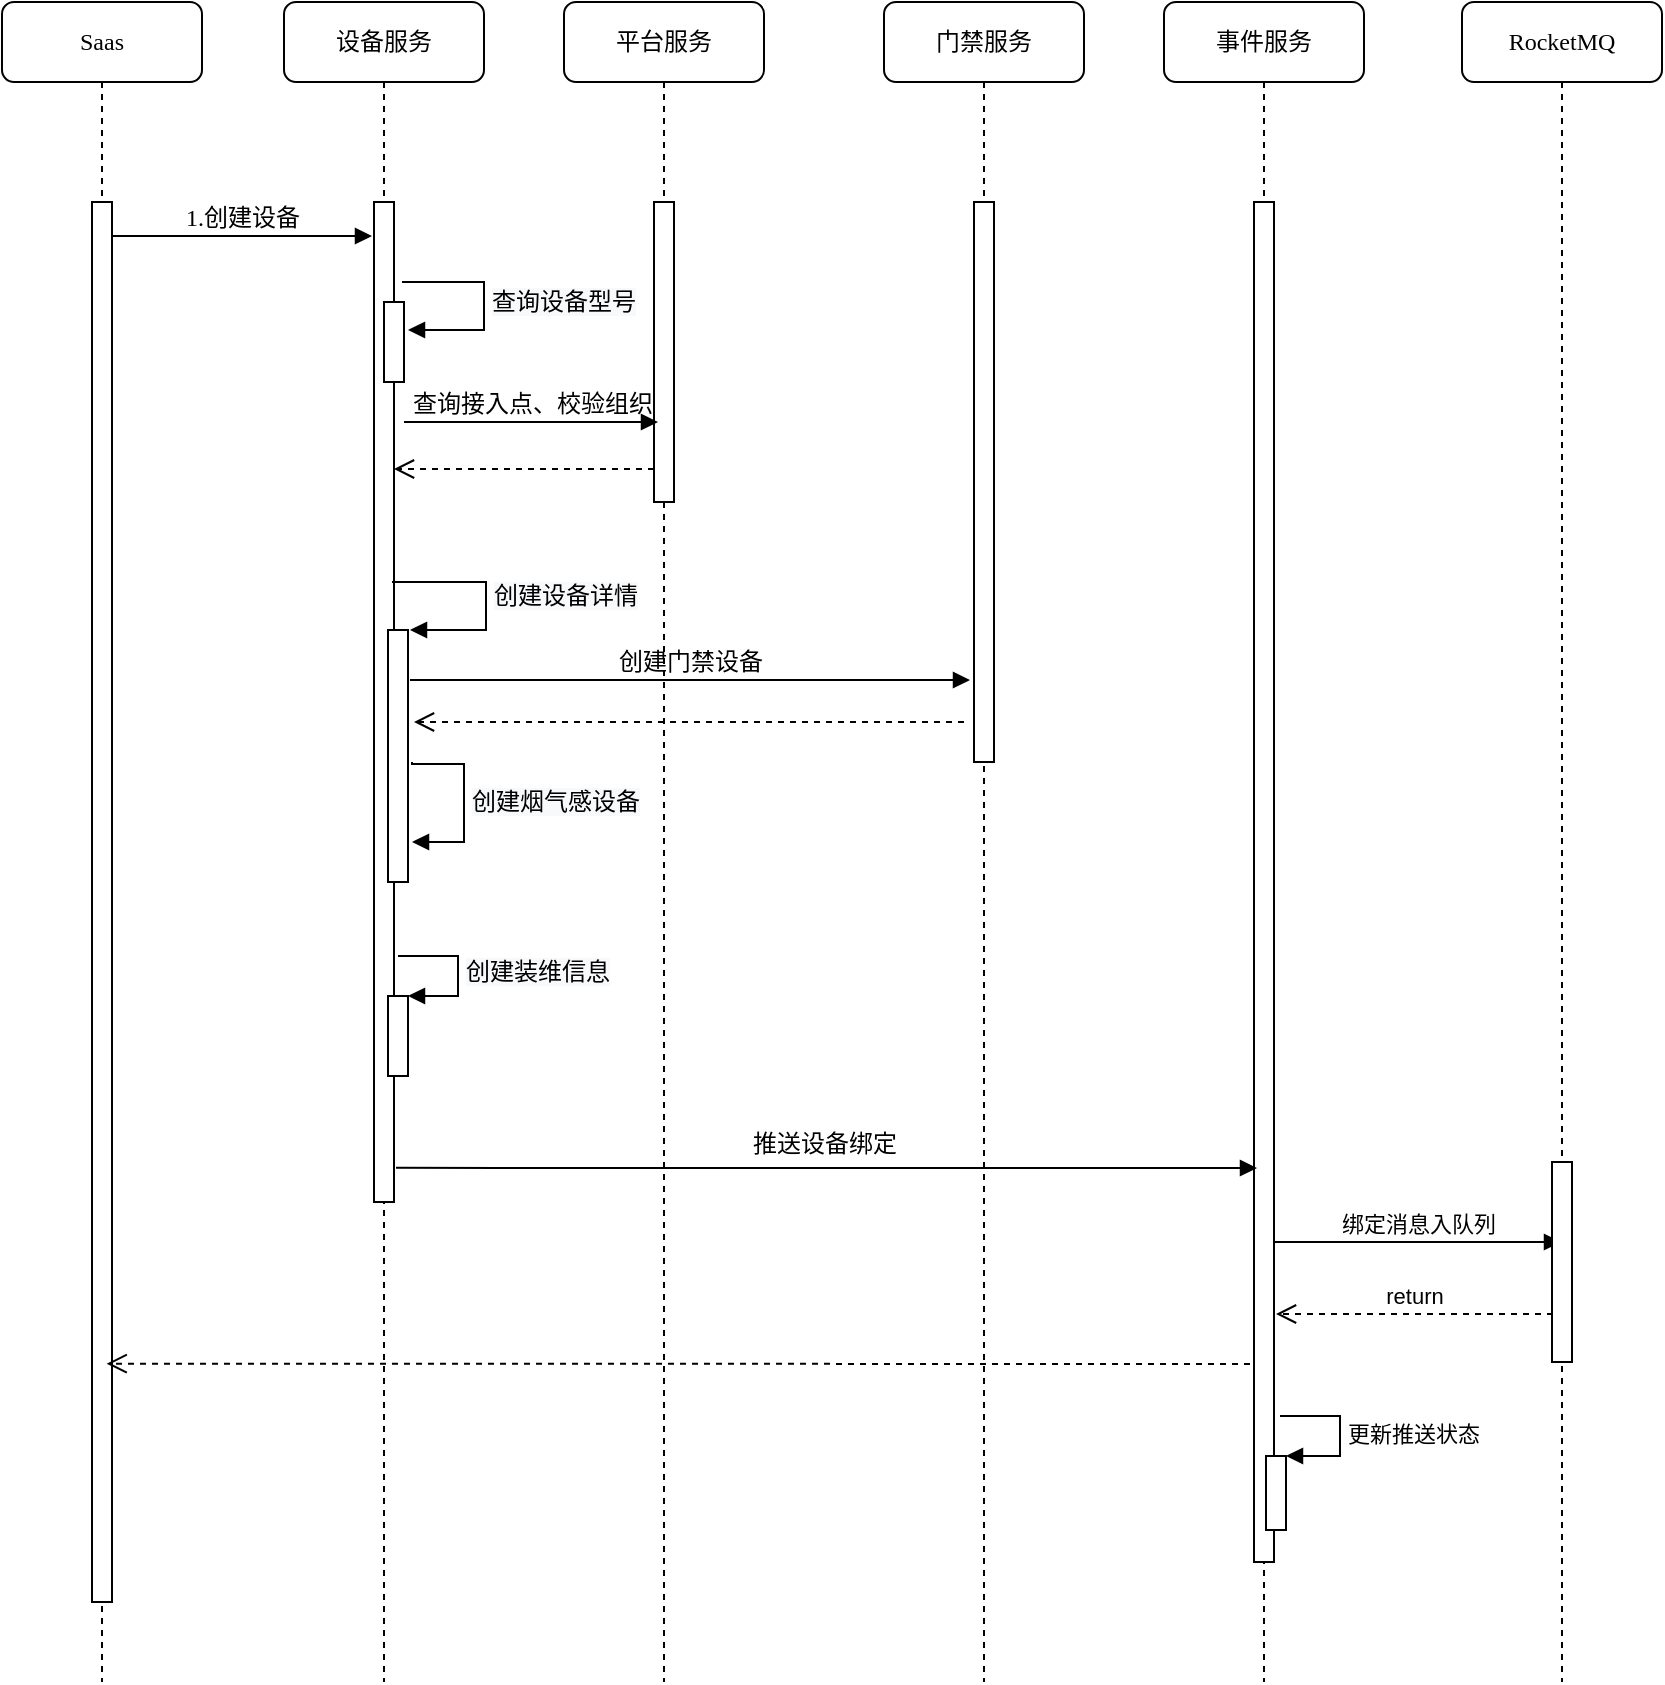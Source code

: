 <mxfile version="16.0.3" type="github"><diagram id="wmlHtsC3Vf9ltHwHsICz" name="Page-1"><mxGraphModel dx="1069" dy="845" grid="1" gridSize="10" guides="1" tooltips="1" connect="1" arrows="1" fold="1" page="1" pageScale="1" pageWidth="827" pageHeight="1169" math="0" shadow="0"><root><mxCell id="0"/><mxCell id="1" parent="0"/><mxCell id="-8Dc9SfeLoJ_yFwz8Q_z-1" value="平台服务" style="shape=umlLifeline;perimeter=lifelinePerimeter;whiteSpace=wrap;html=1;container=1;collapsible=0;recursiveResize=0;outlineConnect=0;rounded=1;shadow=0;comic=0;labelBackgroundColor=none;strokeWidth=1;fontFamily=Verdana;fontSize=12;align=center;" vertex="1" parent="1"><mxGeometry x="611" y="390" width="100" height="840" as="geometry"/></mxCell><mxCell id="-8Dc9SfeLoJ_yFwz8Q_z-2" value="" style="html=1;points=[];perimeter=orthogonalPerimeter;rounded=0;shadow=0;comic=0;labelBackgroundColor=none;strokeWidth=1;fontFamily=Verdana;fontSize=12;align=center;" vertex="1" parent="-8Dc9SfeLoJ_yFwz8Q_z-1"><mxGeometry x="45" y="100" width="10" height="150" as="geometry"/></mxCell><mxCell id="-8Dc9SfeLoJ_yFwz8Q_z-3" value="" style="html=1;verticalAlign=bottom;endArrow=open;dashed=1;endSize=8;labelBackgroundColor=none;fontFamily=Verdana;fontSize=12;edgeStyle=elbowEdgeStyle;elbow=vertical;" edge="1" parent="-8Dc9SfeLoJ_yFwz8Q_z-1"><mxGeometry relative="1" as="geometry"><mxPoint x="-85" y="233.5" as="targetPoint"/><Array as="points"><mxPoint x="-10" y="233.5"/><mxPoint x="20" y="233.5"/></Array><mxPoint x="45" y="233.5" as="sourcePoint"/></mxGeometry></mxCell><mxCell id="-8Dc9SfeLoJ_yFwz8Q_z-4" value="门禁服务" style="shape=umlLifeline;perimeter=lifelinePerimeter;whiteSpace=wrap;html=1;container=1;collapsible=0;recursiveResize=0;outlineConnect=0;rounded=1;shadow=0;comic=0;labelBackgroundColor=none;strokeWidth=1;fontFamily=Verdana;fontSize=12;align=center;" vertex="1" parent="1"><mxGeometry x="771" y="390" width="100" height="840" as="geometry"/></mxCell><mxCell id="-8Dc9SfeLoJ_yFwz8Q_z-5" value="" style="html=1;points=[];perimeter=orthogonalPerimeter;rounded=0;shadow=0;comic=0;labelBackgroundColor=none;strokeWidth=1;fontFamily=Verdana;fontSize=12;align=center;" vertex="1" parent="-8Dc9SfeLoJ_yFwz8Q_z-4"><mxGeometry x="45" y="100" width="10" height="280" as="geometry"/></mxCell><mxCell id="-8Dc9SfeLoJ_yFwz8Q_z-6" value="事件服务" style="shape=umlLifeline;perimeter=lifelinePerimeter;whiteSpace=wrap;html=1;container=1;collapsible=0;recursiveResize=0;outlineConnect=0;rounded=1;shadow=0;comic=0;labelBackgroundColor=none;strokeWidth=1;fontFamily=Verdana;fontSize=12;align=center;" vertex="1" parent="1"><mxGeometry x="911" y="390" width="100" height="840" as="geometry"/></mxCell><mxCell id="-8Dc9SfeLoJ_yFwz8Q_z-7" value="return" style="html=1;verticalAlign=bottom;endArrow=open;dashed=1;endSize=8;rounded=0;" edge="1" parent="-8Dc9SfeLoJ_yFwz8Q_z-6"><mxGeometry relative="1" as="geometry"><mxPoint x="194.5" y="656" as="sourcePoint"/><mxPoint x="56" y="656" as="targetPoint"/></mxGeometry></mxCell><mxCell id="-8Dc9SfeLoJ_yFwz8Q_z-8" value="设备服务" style="shape=umlLifeline;perimeter=lifelinePerimeter;whiteSpace=wrap;html=1;container=1;collapsible=0;recursiveResize=0;outlineConnect=0;rounded=1;shadow=0;comic=0;labelBackgroundColor=none;strokeWidth=1;fontFamily=Verdana;fontSize=12;align=center;" vertex="1" parent="1"><mxGeometry x="471" y="390" width="100" height="840" as="geometry"/></mxCell><mxCell id="-8Dc9SfeLoJ_yFwz8Q_z-9" value="" style="html=1;points=[];perimeter=orthogonalPerimeter;rounded=0;shadow=0;comic=0;labelBackgroundColor=none;strokeWidth=1;fontFamily=Verdana;fontSize=12;align=center;" vertex="1" parent="-8Dc9SfeLoJ_yFwz8Q_z-8"><mxGeometry x="45" y="100" width="10" height="500" as="geometry"/></mxCell><mxCell id="-8Dc9SfeLoJ_yFwz8Q_z-10" value="" style="html=1;points=[];perimeter=orthogonalPerimeter;rounded=0;shadow=0;comic=0;labelBackgroundColor=none;strokeWidth=1;fontFamily=Verdana;fontSize=12;align=center;" vertex="1" parent="-8Dc9SfeLoJ_yFwz8Q_z-8"><mxGeometry x="50" y="150" width="10" height="40" as="geometry"/></mxCell><mxCell id="-8Dc9SfeLoJ_yFwz8Q_z-11" value="" style="html=1;points=[];perimeter=orthogonalPerimeter;" vertex="1" parent="-8Dc9SfeLoJ_yFwz8Q_z-8"><mxGeometry x="52" y="314" width="10" height="126" as="geometry"/></mxCell><mxCell id="-8Dc9SfeLoJ_yFwz8Q_z-12" value="&lt;span style=&quot;font-size: 12px ; text-align: center ; background-color: rgb(248 , 249 , 250)&quot;&gt;创建设备详情&lt;/span&gt;" style="edgeStyle=orthogonalEdgeStyle;html=1;align=left;spacingLeft=2;endArrow=block;rounded=0;entryX=1;entryY=0;" edge="1" parent="-8Dc9SfeLoJ_yFwz8Q_z-8"><mxGeometry x="-0.01" relative="1" as="geometry"><mxPoint x="54" y="290" as="sourcePoint"/><Array as="points"><mxPoint x="54" y="290"/><mxPoint x="101" y="290"/><mxPoint x="101" y="314"/></Array><mxPoint x="63" y="314" as="targetPoint"/><mxPoint as="offset"/></mxGeometry></mxCell><mxCell id="-8Dc9SfeLoJ_yFwz8Q_z-13" value="" style="html=1;points=[];perimeter=orthogonalPerimeter;" vertex="1" parent="-8Dc9SfeLoJ_yFwz8Q_z-8"><mxGeometry x="52" y="497" width="10" height="40" as="geometry"/></mxCell><mxCell id="-8Dc9SfeLoJ_yFwz8Q_z-14" value="&lt;span style=&quot;font-size: 12px ; text-align: center ; background-color: rgb(248 , 249 , 250)&quot;&gt;创建装维信息&lt;/span&gt;" style="edgeStyle=orthogonalEdgeStyle;html=1;align=left;spacingLeft=2;endArrow=block;rounded=0;entryX=1;entryY=0;" edge="1" parent="-8Dc9SfeLoJ_yFwz8Q_z-8" target="-8Dc9SfeLoJ_yFwz8Q_z-13"><mxGeometry relative="1" as="geometry"><mxPoint x="57" y="477" as="sourcePoint"/><Array as="points"><mxPoint x="87" y="477"/></Array></mxGeometry></mxCell><mxCell id="-8Dc9SfeLoJ_yFwz8Q_z-15" value="" style="html=1;points=[];perimeter=orthogonalPerimeter;rounded=0;shadow=0;comic=0;labelBackgroundColor=none;strokeWidth=1;fontFamily=Verdana;fontSize=12;align=center;" vertex="1" parent="1"><mxGeometry x="956" y="490" width="10" height="680" as="geometry"/></mxCell><mxCell id="-8Dc9SfeLoJ_yFwz8Q_z-16" value="创建门禁设备" style="html=1;verticalAlign=bottom;endArrow=block;labelBackgroundColor=none;fontFamily=Verdana;fontSize=12;exitX=1.1;exitY=0.198;exitDx=0;exitDy=0;exitPerimeter=0;" edge="1" parent="1" source="-8Dc9SfeLoJ_yFwz8Q_z-11"><mxGeometry relative="1" as="geometry"><mxPoint x="541" y="729" as="sourcePoint"/><mxPoint x="814" y="729" as="targetPoint"/></mxGeometry></mxCell><mxCell id="-8Dc9SfeLoJ_yFwz8Q_z-17" value="Saas" style="shape=umlLifeline;perimeter=lifelinePerimeter;whiteSpace=wrap;html=1;container=1;collapsible=0;recursiveResize=0;outlineConnect=0;rounded=1;shadow=0;comic=0;labelBackgroundColor=none;strokeWidth=1;fontFamily=Verdana;fontSize=12;align=center;" vertex="1" parent="1"><mxGeometry x="330" y="390" width="100" height="840" as="geometry"/></mxCell><mxCell id="-8Dc9SfeLoJ_yFwz8Q_z-18" value="" style="html=1;points=[];perimeter=orthogonalPerimeter;rounded=0;shadow=0;comic=0;labelBackgroundColor=none;strokeWidth=1;fontFamily=Verdana;fontSize=12;align=center;" vertex="1" parent="-8Dc9SfeLoJ_yFwz8Q_z-17"><mxGeometry x="45" y="100" width="10" height="700" as="geometry"/></mxCell><mxCell id="-8Dc9SfeLoJ_yFwz8Q_z-19" value="1.创建设备" style="html=1;verticalAlign=bottom;endArrow=block;entryX=0;entryY=0;labelBackgroundColor=none;fontFamily=Verdana;fontSize=12;edgeStyle=elbowEdgeStyle;elbow=vertical;" edge="1" parent="-8Dc9SfeLoJ_yFwz8Q_z-17"><mxGeometry relative="1" as="geometry"><mxPoint x="55" y="117" as="sourcePoint"/><mxPoint x="185" y="117" as="targetPoint"/></mxGeometry></mxCell><mxCell id="-8Dc9SfeLoJ_yFwz8Q_z-20" value="查询接入点、校验组织" style="html=1;verticalAlign=bottom;endArrow=block;labelBackgroundColor=none;fontFamily=Verdana;fontSize=12;edgeStyle=elbowEdgeStyle;elbow=vertical;" edge="1" parent="1"><mxGeometry relative="1" as="geometry"><mxPoint x="531" y="600" as="sourcePoint"/><mxPoint x="658" y="600" as="targetPoint"/><Array as="points"><mxPoint x="561" y="600"/></Array></mxGeometry></mxCell><mxCell id="-8Dc9SfeLoJ_yFwz8Q_z-21" value="推送设备绑定" style="html=1;verticalAlign=bottom;endArrow=block;labelBackgroundColor=none;fontFamily=Verdana;fontSize=12;exitX=1.4;exitY=0.941;exitDx=0;exitDy=0;exitPerimeter=0;" edge="1" parent="1"><mxGeometry x="-0.006" y="3" relative="1" as="geometry"><mxPoint x="527" y="972.91" as="sourcePoint"/><mxPoint x="957.5" y="973" as="targetPoint"/><Array as="points"><mxPoint x="588" y="973"/></Array><mxPoint as="offset"/></mxGeometry></mxCell><mxCell id="-8Dc9SfeLoJ_yFwz8Q_z-22" value="&lt;span style=&quot;font-size: 12px ; text-align: center ; background-color: rgb(248 , 249 , 250)&quot;&gt;查询设备型号&lt;/span&gt;" style="edgeStyle=orthogonalEdgeStyle;html=1;align=left;spacingLeft=2;endArrow=block;rounded=0;entryX=1;entryY=0;" edge="1" parent="1"><mxGeometry x="-0.01" relative="1" as="geometry"><mxPoint x="530" y="530" as="sourcePoint"/><Array as="points"><mxPoint x="571" y="530"/><mxPoint x="571" y="554"/></Array><mxPoint x="533" y="554" as="targetPoint"/><mxPoint as="offset"/></mxGeometry></mxCell><mxCell id="-8Dc9SfeLoJ_yFwz8Q_z-23" value="" style="html=1;verticalAlign=bottom;endArrow=open;dashed=1;endSize=8;labelBackgroundColor=none;fontFamily=Verdana;fontSize=12;edgeStyle=elbowEdgeStyle;elbow=vertical;" edge="1" parent="1"><mxGeometry relative="1" as="geometry"><mxPoint x="536" y="750" as="targetPoint"/><Array as="points"><mxPoint x="611" y="750"/><mxPoint x="641" y="750"/></Array><mxPoint x="811" y="750" as="sourcePoint"/></mxGeometry></mxCell><mxCell id="-8Dc9SfeLoJ_yFwz8Q_z-24" value="&lt;span style=&quot;font-size: 12px ; text-align: center ; background-color: rgb(248 , 249 , 250)&quot;&gt;创建烟气感设备&lt;/span&gt;" style="edgeStyle=orthogonalEdgeStyle;html=1;align=left;spacingLeft=2;endArrow=block;rounded=0;exitX=0.9;exitY=0.45;exitDx=0;exitDy=0;exitPerimeter=0;" edge="1" parent="1"><mxGeometry x="-0.01" relative="1" as="geometry"><mxPoint x="535" y="770" as="sourcePoint"/><Array as="points"><mxPoint x="535" y="771"/><mxPoint x="561" y="771"/><mxPoint x="561" y="810"/></Array><mxPoint x="535" y="810" as="targetPoint"/><mxPoint as="offset"/></mxGeometry></mxCell><mxCell id="-8Dc9SfeLoJ_yFwz8Q_z-25" value="RocketMQ" style="shape=umlLifeline;perimeter=lifelinePerimeter;whiteSpace=wrap;html=1;container=1;collapsible=0;recursiveResize=0;outlineConnect=0;rounded=1;shadow=0;comic=0;labelBackgroundColor=none;strokeWidth=1;fontFamily=Verdana;fontSize=12;align=center;" vertex="1" parent="1"><mxGeometry x="1060" y="390" width="100" height="840" as="geometry"/></mxCell><mxCell id="-8Dc9SfeLoJ_yFwz8Q_z-26" value="更新推送状态" style="edgeStyle=orthogonalEdgeStyle;html=1;align=left;spacingLeft=2;endArrow=block;rounded=0;entryX=1;entryY=0;" edge="1" parent="-8Dc9SfeLoJ_yFwz8Q_z-25" target="-8Dc9SfeLoJ_yFwz8Q_z-30"><mxGeometry relative="1" as="geometry"><mxPoint x="-91" y="707" as="sourcePoint"/><Array as="points"><mxPoint x="-61" y="707"/></Array></mxGeometry></mxCell><mxCell id="-8Dc9SfeLoJ_yFwz8Q_z-27" value="绑定消息入队列" style="html=1;verticalAlign=bottom;endArrow=block;rounded=0;" edge="1" parent="1" target="-8Dc9SfeLoJ_yFwz8Q_z-25"><mxGeometry width="80" relative="1" as="geometry"><mxPoint x="966" y="1010" as="sourcePoint"/><mxPoint x="1046" y="1010" as="targetPoint"/></mxGeometry></mxCell><mxCell id="-8Dc9SfeLoJ_yFwz8Q_z-28" value="" style="html=1;verticalAlign=bottom;endArrow=open;dashed=1;endSize=8;rounded=0;" edge="1" parent="1"><mxGeometry relative="1" as="geometry"><mxPoint x="954" y="1071" as="sourcePoint"/><mxPoint x="382.324" y="1070.83" as="targetPoint"/></mxGeometry></mxCell><mxCell id="-8Dc9SfeLoJ_yFwz8Q_z-29" value="" style="html=1;points=[];perimeter=orthogonalPerimeter;rounded=0;shadow=0;comic=0;labelBackgroundColor=none;strokeWidth=1;fontFamily=Verdana;fontSize=12;align=center;" vertex="1" parent="1"><mxGeometry x="1105" y="970" width="10" height="100" as="geometry"/></mxCell><mxCell id="-8Dc9SfeLoJ_yFwz8Q_z-30" value="" style="html=1;points=[];perimeter=orthogonalPerimeter;" vertex="1" parent="1"><mxGeometry x="962" y="1117" width="10" height="37" as="geometry"/></mxCell></root></mxGraphModel></diagram></mxfile>